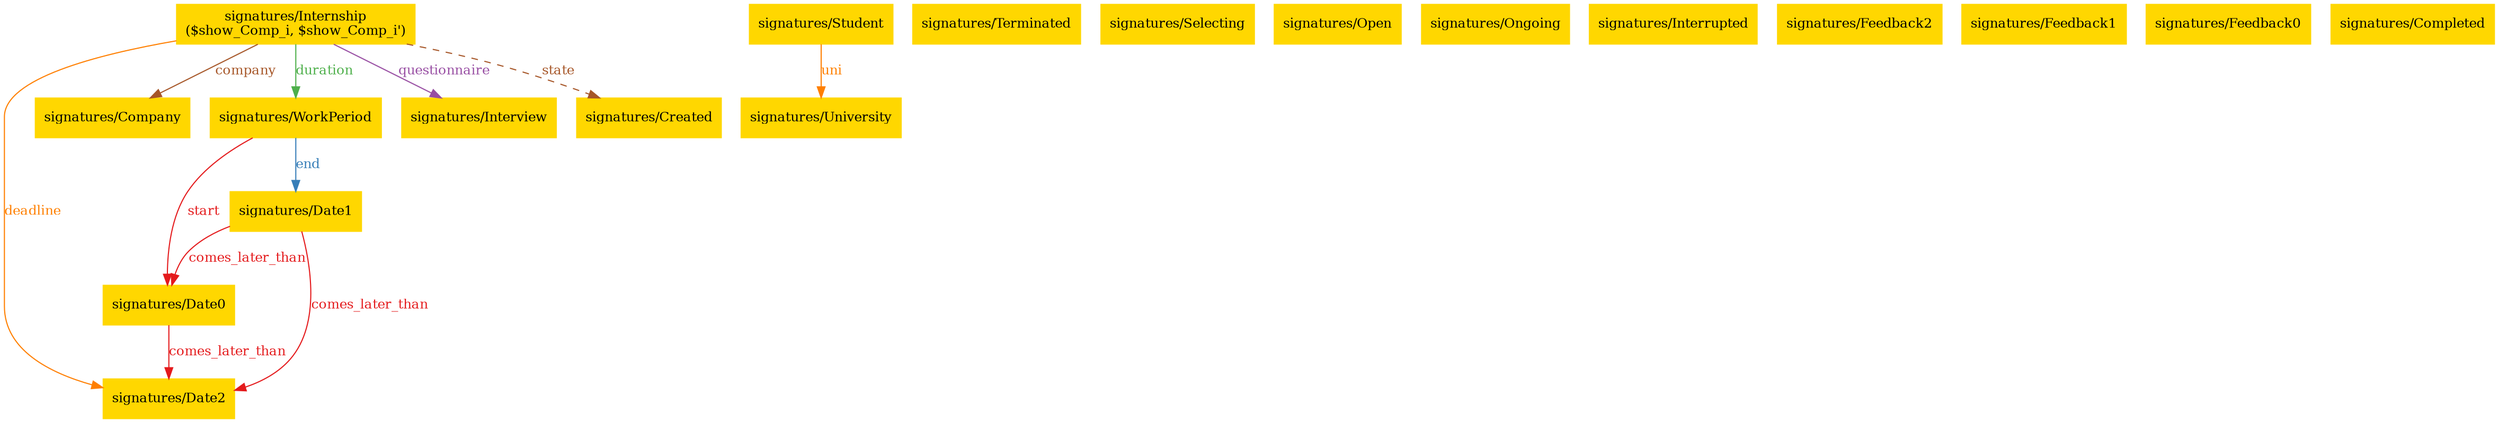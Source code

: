 digraph "graph" {
graph [fontsize=12]
node [fontsize=12]
edge [fontsize=12]
rankdir=TB;
"N15" -> "N14" [uuid = "<signatures/Date0, signatures/Date2>", color = "#e41a1c", fontcolor = "#e41a1c", style = "solid", label = "comes_later_than", dir = "forward", weight = "1"]
"N16" -> "N15" [uuid = "<signatures/Date1, signatures/Date0>", color = "#e41a1c", fontcolor = "#e41a1c", style = "solid", label = "comes_later_than", dir = "forward", weight = "1"]
"N16" -> "N14" [uuid = "<signatures/Date1, signatures/Date2>", color = "#e41a1c", fontcolor = "#e41a1c", style = "solid", label = "comes_later_than", dir = "forward", weight = "1"]
"N18" -> "N13" [uuid = "<signatures/Internship, signatures/Company>", color = "#a65628", fontcolor = "#a65628", style = "solid", label = "company", dir = "forward", weight = "1"]
"N18" -> "N14" [uuid = "<signatures/Internship, signatures/Date2>", color = "#ff7f00", fontcolor = "#ff7f00", style = "solid", label = "deadline", dir = "forward", weight = "1"]
"N18" -> "N17" [uuid = "<signatures/Internship, signatures/WorkPeriod>", color = "#4daf4a", fontcolor = "#4daf4a", style = "solid", label = "duration", dir = "forward", weight = "1"]
"N17" -> "N16" [uuid = "<signatures/WorkPeriod, signatures/Date1>", color = "#377eb8", fontcolor = "#377eb8", style = "solid", label = "end", dir = "forward", weight = "1"]
"N18" -> "N12" [uuid = "<signatures/Internship, signatures/Interview>", color = "#984ea3", fontcolor = "#984ea3", style = "solid", label = "questionnaire", dir = "forward", weight = "1"]
"N17" -> "N15" [uuid = "<signatures/WorkPeriod, signatures/Date0>", color = "#e41a1c", fontcolor = "#e41a1c", style = "solid", label = "start", dir = "forward", weight = "1"]
"N18" -> "N11" [uuid = "<signatures/Internship, signatures/Created>", color = "#a65628", fontcolor = "#a65628", style = "dashed", label = "state", dir = "forward", weight = "1"]
"N10" -> "N9" [uuid = "<signatures/Student, signatures/University>", color = "#ff7f00", fontcolor = "#ff7f00", style = "solid", label = "uni", dir = "forward", weight = "1"]
"N0" [uuid="signatures/Terminated", label="signatures/Terminated", color="#ffd700", fontcolor = "#000000", shape = "box", style = "filled, solid"]
"N1" [uuid="signatures/Selecting", label="signatures/Selecting", color="#ffd700", fontcolor = "#000000", shape = "box", style = "filled, solid"]
"N2" [uuid="signatures/Open", label="signatures/Open", color="#ffd700", fontcolor = "#000000", shape = "box", style = "filled, solid"]
"N3" [uuid="signatures/Ongoing", label="signatures/Ongoing", color="#ffd700", fontcolor = "#000000", shape = "box", style = "filled, solid"]
"N4" [uuid="signatures/Interrupted", label="signatures/Interrupted", color="#ffd700", fontcolor = "#000000", shape = "box", style = "filled, solid"]
"N5" [uuid="signatures/Feedback2", label="signatures/Feedback2", color="#ffd700", fontcolor = "#000000", shape = "box", style = "filled, solid"]
"N6" [uuid="signatures/Feedback1", label="signatures/Feedback1", color="#ffd700", fontcolor = "#000000", shape = "box", style = "filled, solid"]
"N7" [uuid="signatures/Feedback0", label="signatures/Feedback0", color="#ffd700", fontcolor = "#000000", shape = "box", style = "filled, solid"]
"N8" [uuid="signatures/Completed", label="signatures/Completed", color="#ffd700", fontcolor = "#000000", shape = "box", style = "filled, solid"]
"N9" [uuid="signatures/University", label="signatures/University", color="#ffd700", fontcolor = "#000000", shape = "box", style = "filled, solid"]
"N10" [uuid="signatures/Student", label="signatures/Student", color="#ffd700", fontcolor = "#000000", shape = "box", style = "filled, solid"]
"N11" [uuid="signatures/Created", label="signatures/Created", color="#ffd700", fontcolor = "#000000", shape = "box", style = "filled, solid"]
"N12" [uuid="signatures/Interview", label="signatures/Interview", color="#ffd700", fontcolor = "#000000", shape = "box", style = "filled, solid"]
"N13" [uuid="signatures/Company", label="signatures/Company", color="#ffd700", fontcolor = "#000000", shape = "box", style = "filled, solid"]
"N14" [uuid="signatures/Date2", label="signatures/Date2", color="#ffd700", fontcolor = "#000000", shape = "box", style = "filled, solid"]
"N15" [uuid="signatures/Date0", label="signatures/Date0", color="#ffd700", fontcolor = "#000000", shape = "box", style = "filled, solid"]
"N16" [uuid="signatures/Date1", label="signatures/Date1", color="#ffd700", fontcolor = "#000000", shape = "box", style = "filled, solid"]
"N17" [uuid="signatures/WorkPeriod", label="signatures/WorkPeriod", color="#ffd700", fontcolor = "#000000", shape = "box", style = "filled, solid"]
"N18" [uuid="signatures/Internship", label="signatures/Internship\n($show_Comp_i, $show_Comp_i')", color="#ffd700", fontcolor = "#000000", shape = "box", style = "filled, solid"]
}

